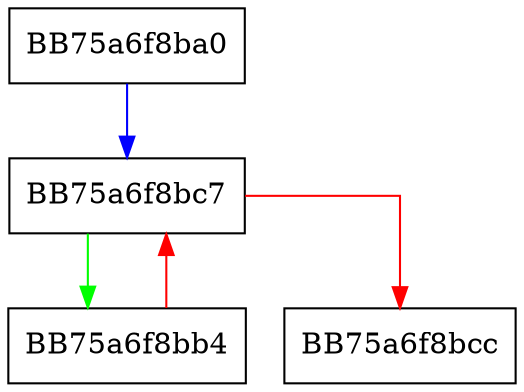 digraph stop {
  node [shape="box"];
  graph [splines=ortho];
  BB75a6f8ba0 -> BB75a6f8bc7 [color="blue"];
  BB75a6f8bb4 -> BB75a6f8bc7 [color="red"];
  BB75a6f8bc7 -> BB75a6f8bb4 [color="green"];
  BB75a6f8bc7 -> BB75a6f8bcc [color="red"];
}